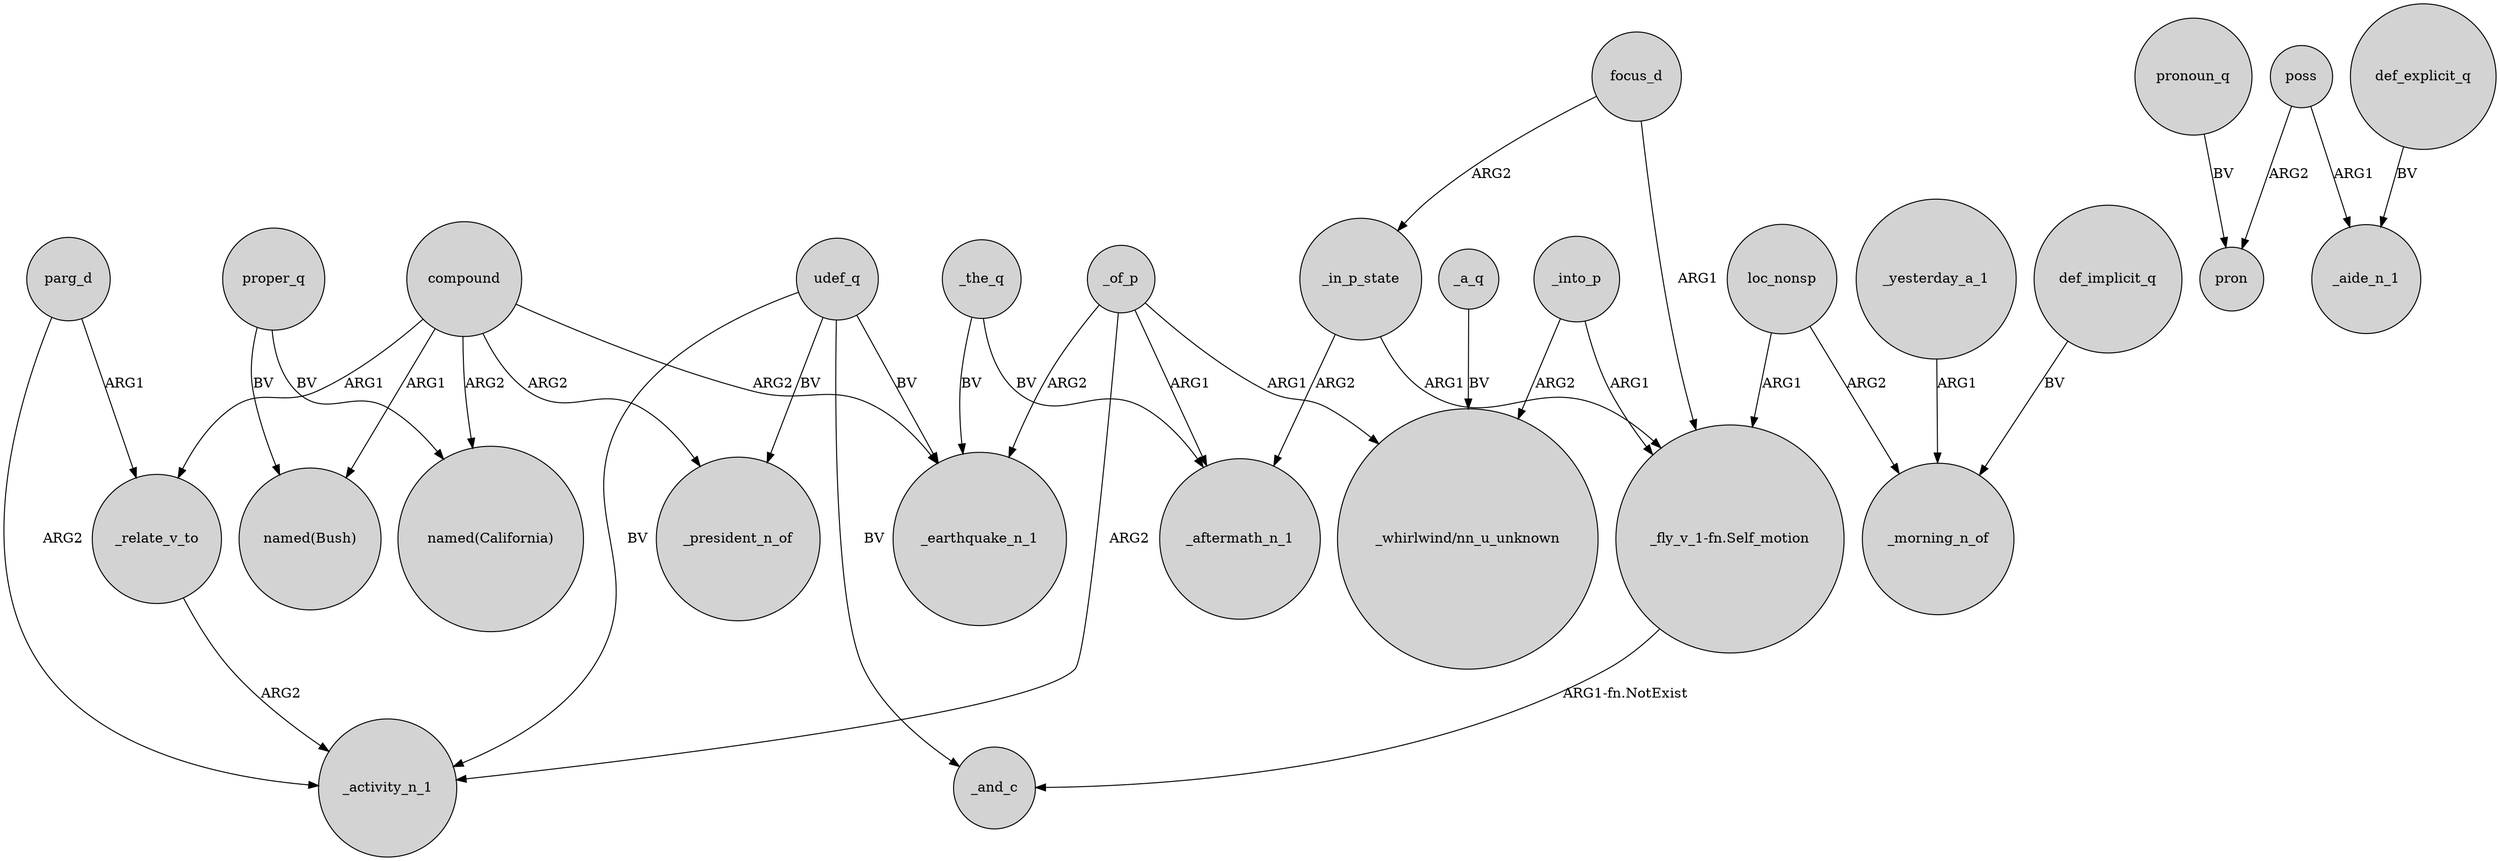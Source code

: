 digraph {
	node [shape=circle style=filled]
	_the_q -> _earthquake_n_1 [label=BV]
	compound -> _earthquake_n_1 [label=ARG2]
	compound -> _president_n_of [label=ARG2]
	def_implicit_q -> _morning_n_of [label=BV]
	_yesterday_a_1 -> _morning_n_of [label=ARG1]
	poss -> pron [label=ARG2]
	udef_q -> _activity_n_1 [label=BV]
	parg_d -> _relate_v_to [label=ARG1]
	focus_d -> _in_p_state [label=ARG2]
	focus_d -> "_fly_v_1-fn.Self_motion" [label=ARG1]
	poss -> _aide_n_1 [label=ARG1]
	_a_q -> "_whirlwind/nn_u_unknown" [label=BV]
	proper_q -> "named(California)" [label=BV]
	_relate_v_to -> _activity_n_1 [label=ARG2]
	_of_p -> "_whirlwind/nn_u_unknown" [label=ARG1]
	loc_nonsp -> _morning_n_of [label=ARG2]
	_of_p -> _activity_n_1 [label=ARG2]
	udef_q -> _earthquake_n_1 [label=BV]
	pronoun_q -> pron [label=BV]
	_the_q -> _aftermath_n_1 [label=BV]
	udef_q -> _president_n_of [label=BV]
	_in_p_state -> _aftermath_n_1 [label=ARG2]
	_of_p -> _aftermath_n_1 [label=ARG1]
	proper_q -> "named(Bush)" [label=BV]
	_of_p -> _earthquake_n_1 [label=ARG2]
	_in_p_state -> "_fly_v_1-fn.Self_motion" [label=ARG1]
	_into_p -> "_whirlwind/nn_u_unknown" [label=ARG2]
	"_fly_v_1-fn.Self_motion" -> _and_c [label="ARG1-fn.NotExist"]
	compound -> "named(California)" [label=ARG2]
	def_explicit_q -> _aide_n_1 [label=BV]
	parg_d -> _activity_n_1 [label=ARG2]
	loc_nonsp -> "_fly_v_1-fn.Self_motion" [label=ARG1]
	compound -> _relate_v_to [label=ARG1]
	_into_p -> "_fly_v_1-fn.Self_motion" [label=ARG1]
	udef_q -> _and_c [label=BV]
	compound -> "named(Bush)" [label=ARG1]
}
